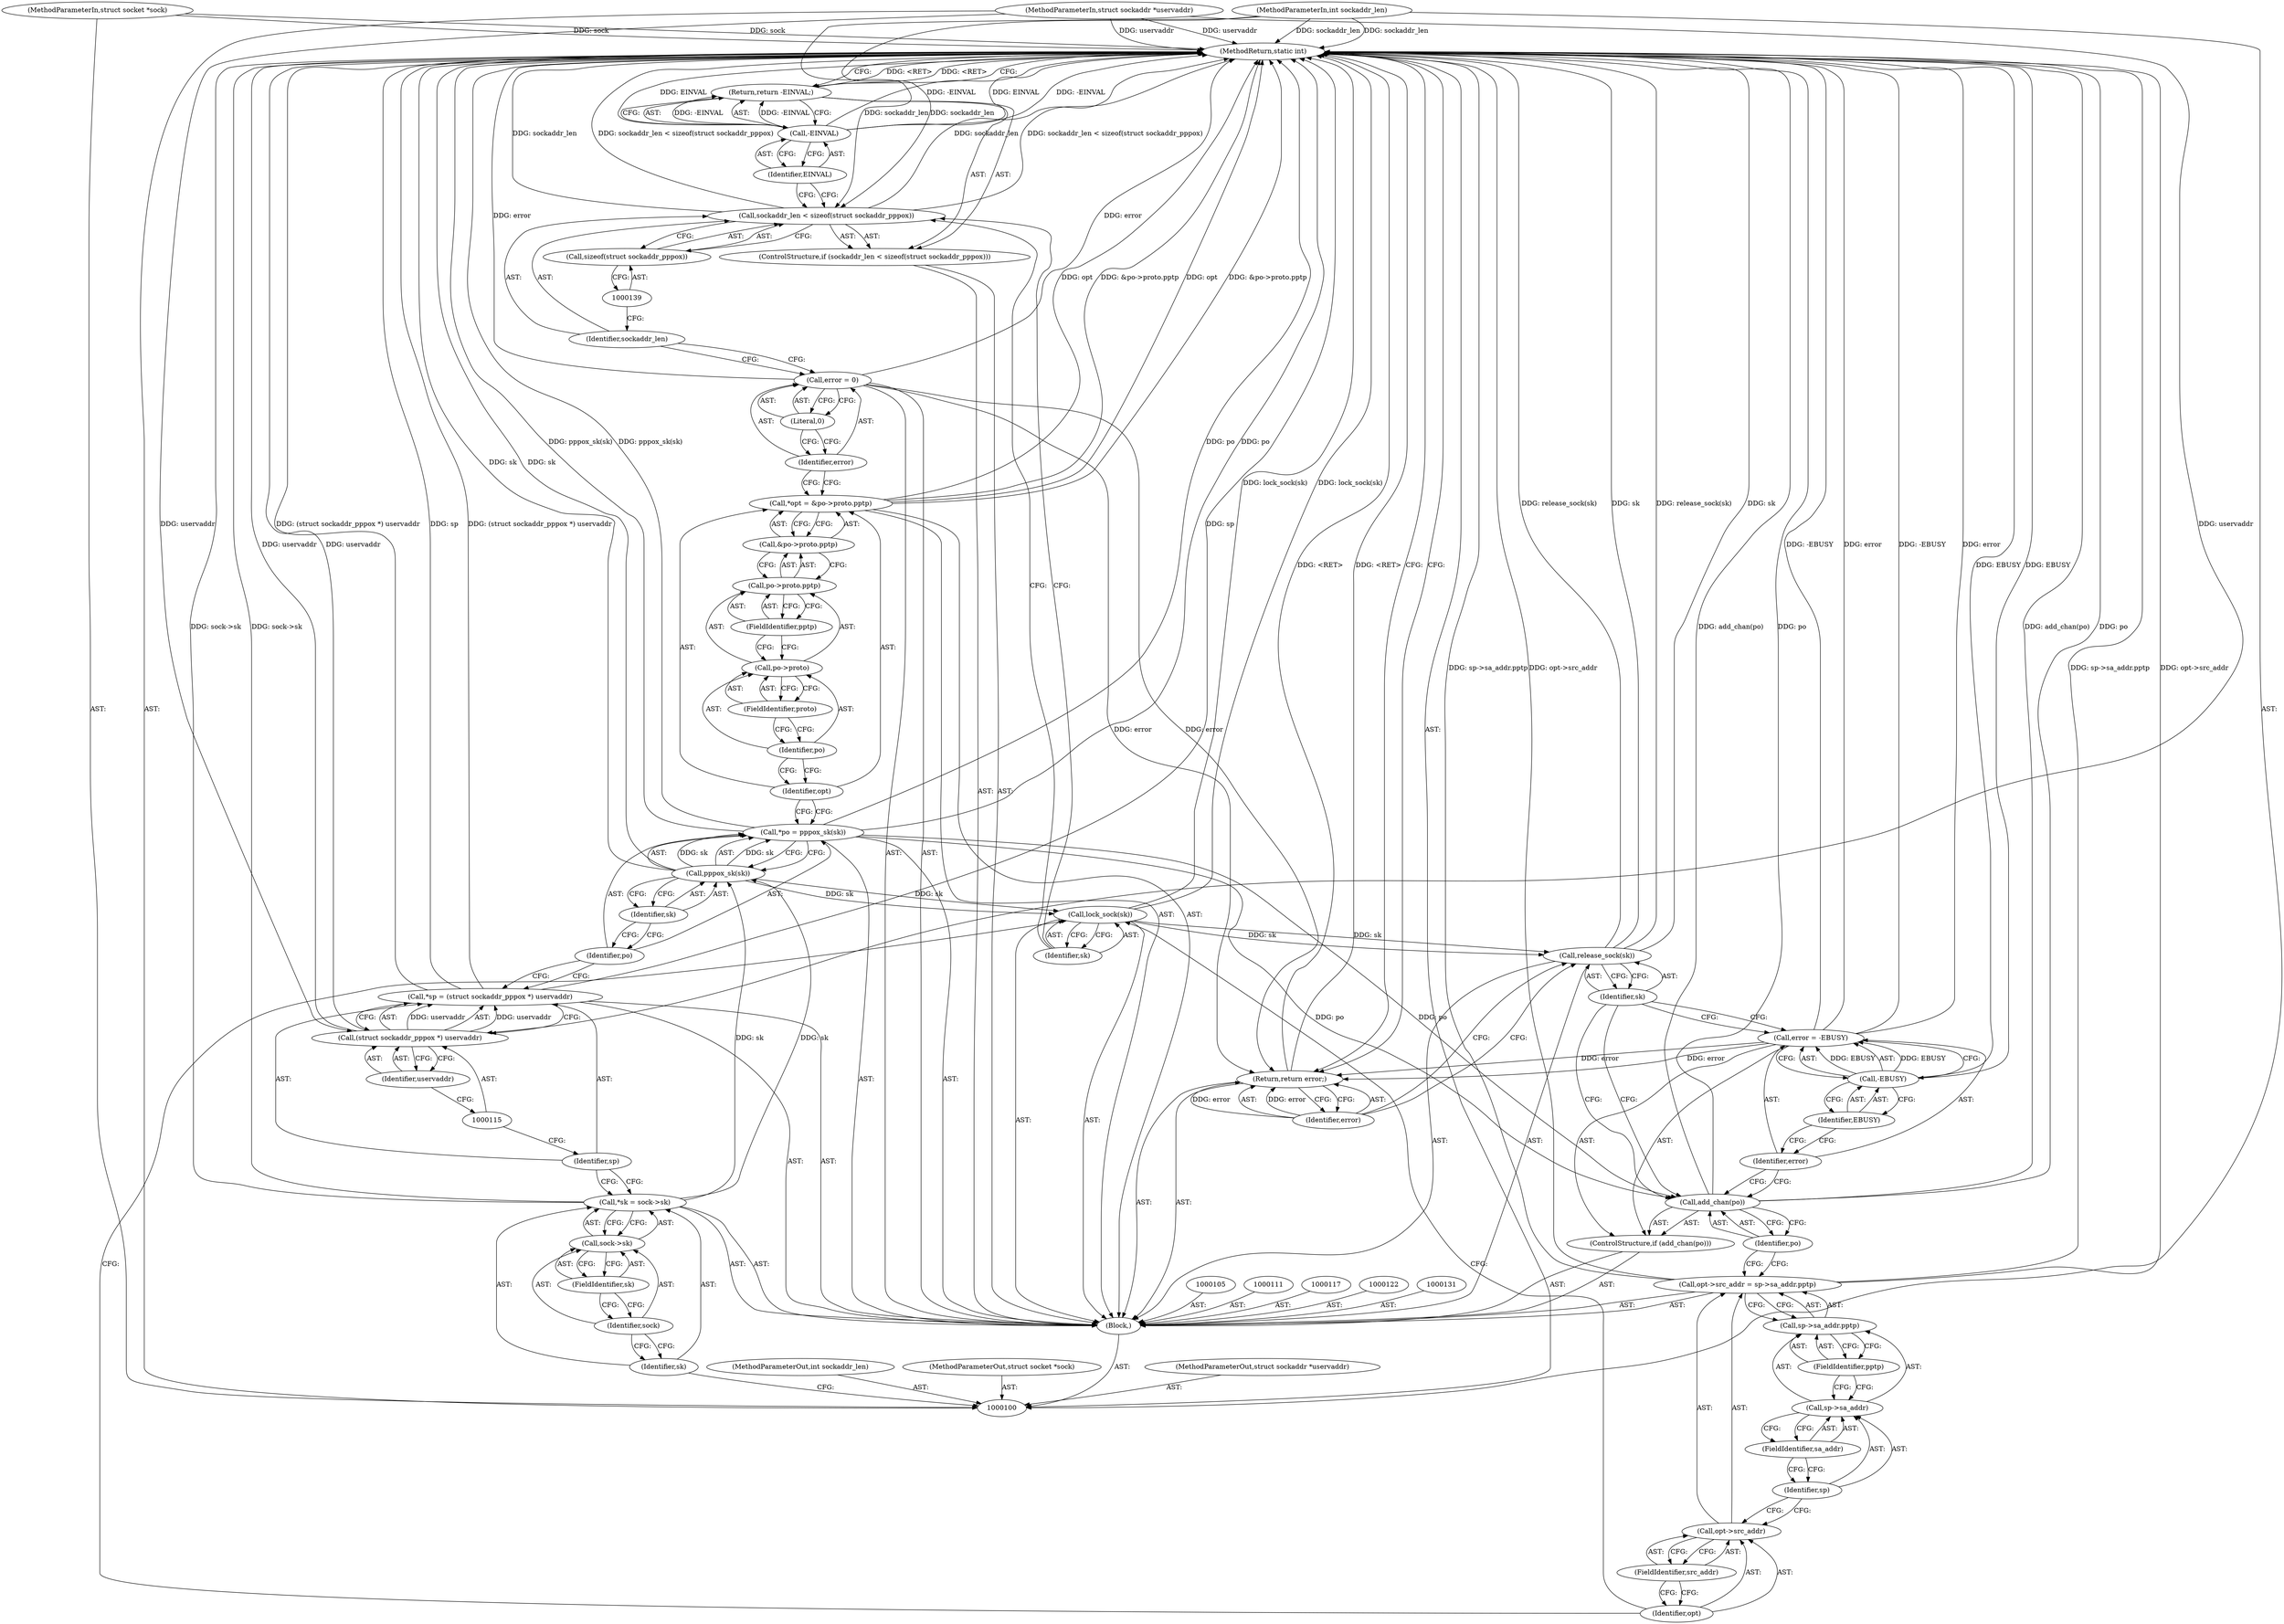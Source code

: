 digraph "0_linux_09ccfd238e5a0e670d8178cf50180ea81ae09ae1" {
"1000165" [label="(MethodReturn,static int)"];
"1000101" [label="(MethodParameterIn,struct socket *sock)"];
"1000230" [label="(MethodParameterOut,struct socket *sock)"];
"1000102" [label="(MethodParameterIn,struct sockaddr *uservaddr)"];
"1000231" [label="(MethodParameterOut,struct sockaddr *uservaddr)"];
"1000135" [label="(ControlStructure,if (sockaddr_len < sizeof(struct sockaddr_pppox)))"];
"1000138" [label="(Call,sizeof(struct sockaddr_pppox))"];
"1000136" [label="(Call,sockaddr_len < sizeof(struct sockaddr_pppox))"];
"1000137" [label="(Identifier,sockaddr_len)"];
"1000142" [label="(Identifier,EINVAL)"];
"1000140" [label="(Return,return -EINVAL;)"];
"1000141" [label="(Call,-EINVAL)"];
"1000144" [label="(Identifier,sk)"];
"1000143" [label="(Call,lock_sock(sk))"];
"1000149" [label="(Call,sp->sa_addr.pptp)"];
"1000150" [label="(Call,sp->sa_addr)"];
"1000151" [label="(Identifier,sp)"];
"1000145" [label="(Call,opt->src_addr = sp->sa_addr.pptp)"];
"1000146" [label="(Call,opt->src_addr)"];
"1000147" [label="(Identifier,opt)"];
"1000152" [label="(FieldIdentifier,sa_addr)"];
"1000153" [label="(FieldIdentifier,pptp)"];
"1000148" [label="(FieldIdentifier,src_addr)"];
"1000154" [label="(ControlStructure,if (add_chan(po)))"];
"1000156" [label="(Identifier,po)"];
"1000155" [label="(Call,add_chan(po))"];
"1000159" [label="(Call,-EBUSY)"];
"1000160" [label="(Identifier,EBUSY)"];
"1000157" [label="(Call,error = -EBUSY)"];
"1000158" [label="(Identifier,error)"];
"1000161" [label="(Call,release_sock(sk))"];
"1000162" [label="(Identifier,sk)"];
"1000103" [label="(MethodParameterIn,int sockaddr_len)"];
"1000232" [label="(MethodParameterOut,int sockaddr_len)"];
"1000163" [label="(Return,return error;)"];
"1000164" [label="(Identifier,error)"];
"1000104" [label="(Block,)"];
"1000106" [label="(Call,*sk = sock->sk)"];
"1000107" [label="(Identifier,sk)"];
"1000108" [label="(Call,sock->sk)"];
"1000109" [label="(Identifier,sock)"];
"1000110" [label="(FieldIdentifier,sk)"];
"1000112" [label="(Call,*sp = (struct sockaddr_pppox *) uservaddr)"];
"1000113" [label="(Identifier,sp)"];
"1000114" [label="(Call,(struct sockaddr_pppox *) uservaddr)"];
"1000116" [label="(Identifier,uservaddr)"];
"1000118" [label="(Call,*po = pppox_sk(sk))"];
"1000119" [label="(Identifier,po)"];
"1000120" [label="(Call,pppox_sk(sk))"];
"1000121" [label="(Identifier,sk)"];
"1000123" [label="(Call,*opt = &po->proto.pptp)"];
"1000124" [label="(Identifier,opt)"];
"1000125" [label="(Call,&po->proto.pptp)"];
"1000126" [label="(Call,po->proto.pptp)"];
"1000127" [label="(Call,po->proto)"];
"1000128" [label="(Identifier,po)"];
"1000129" [label="(FieldIdentifier,proto)"];
"1000130" [label="(FieldIdentifier,pptp)"];
"1000134" [label="(Literal,0)"];
"1000132" [label="(Call,error = 0)"];
"1000133" [label="(Identifier,error)"];
"1000165" -> "1000100"  [label="AST: "];
"1000165" -> "1000140"  [label="CFG: "];
"1000165" -> "1000163"  [label="CFG: "];
"1000157" -> "1000165"  [label="DDG: -EBUSY"];
"1000157" -> "1000165"  [label="DDG: error"];
"1000141" -> "1000165"  [label="DDG: EINVAL"];
"1000141" -> "1000165"  [label="DDG: -EINVAL"];
"1000123" -> "1000165"  [label="DDG: &po->proto.pptp"];
"1000123" -> "1000165"  [label="DDG: opt"];
"1000106" -> "1000165"  [label="DDG: sock->sk"];
"1000120" -> "1000165"  [label="DDG: sk"];
"1000145" -> "1000165"  [label="DDG: sp->sa_addr.pptp"];
"1000145" -> "1000165"  [label="DDG: opt->src_addr"];
"1000118" -> "1000165"  [label="DDG: po"];
"1000118" -> "1000165"  [label="DDG: pppox_sk(sk)"];
"1000112" -> "1000165"  [label="DDG: (struct sockaddr_pppox *) uservaddr"];
"1000112" -> "1000165"  [label="DDG: sp"];
"1000159" -> "1000165"  [label="DDG: EBUSY"];
"1000155" -> "1000165"  [label="DDG: add_chan(po)"];
"1000155" -> "1000165"  [label="DDG: po"];
"1000103" -> "1000165"  [label="DDG: sockaddr_len"];
"1000132" -> "1000165"  [label="DDG: error"];
"1000102" -> "1000165"  [label="DDG: uservaddr"];
"1000101" -> "1000165"  [label="DDG: sock"];
"1000143" -> "1000165"  [label="DDG: lock_sock(sk)"];
"1000136" -> "1000165"  [label="DDG: sockaddr_len < sizeof(struct sockaddr_pppox)"];
"1000136" -> "1000165"  [label="DDG: sockaddr_len"];
"1000161" -> "1000165"  [label="DDG: sk"];
"1000161" -> "1000165"  [label="DDG: release_sock(sk)"];
"1000114" -> "1000165"  [label="DDG: uservaddr"];
"1000140" -> "1000165"  [label="DDG: <RET>"];
"1000163" -> "1000165"  [label="DDG: <RET>"];
"1000101" -> "1000100"  [label="AST: "];
"1000101" -> "1000165"  [label="DDG: sock"];
"1000230" -> "1000100"  [label="AST: "];
"1000102" -> "1000100"  [label="AST: "];
"1000102" -> "1000165"  [label="DDG: uservaddr"];
"1000102" -> "1000114"  [label="DDG: uservaddr"];
"1000231" -> "1000100"  [label="AST: "];
"1000135" -> "1000104"  [label="AST: "];
"1000136" -> "1000135"  [label="AST: "];
"1000140" -> "1000135"  [label="AST: "];
"1000138" -> "1000136"  [label="AST: "];
"1000138" -> "1000139"  [label="CFG: "];
"1000139" -> "1000138"  [label="AST: "];
"1000136" -> "1000138"  [label="CFG: "];
"1000136" -> "1000135"  [label="AST: "];
"1000136" -> "1000138"  [label="CFG: "];
"1000137" -> "1000136"  [label="AST: "];
"1000138" -> "1000136"  [label="AST: "];
"1000142" -> "1000136"  [label="CFG: "];
"1000144" -> "1000136"  [label="CFG: "];
"1000136" -> "1000165"  [label="DDG: sockaddr_len < sizeof(struct sockaddr_pppox)"];
"1000136" -> "1000165"  [label="DDG: sockaddr_len"];
"1000103" -> "1000136"  [label="DDG: sockaddr_len"];
"1000137" -> "1000136"  [label="AST: "];
"1000137" -> "1000132"  [label="CFG: "];
"1000139" -> "1000137"  [label="CFG: "];
"1000142" -> "1000141"  [label="AST: "];
"1000142" -> "1000136"  [label="CFG: "];
"1000141" -> "1000142"  [label="CFG: "];
"1000140" -> "1000135"  [label="AST: "];
"1000140" -> "1000141"  [label="CFG: "];
"1000141" -> "1000140"  [label="AST: "];
"1000165" -> "1000140"  [label="CFG: "];
"1000140" -> "1000165"  [label="DDG: <RET>"];
"1000141" -> "1000140"  [label="DDG: -EINVAL"];
"1000141" -> "1000140"  [label="AST: "];
"1000141" -> "1000142"  [label="CFG: "];
"1000142" -> "1000141"  [label="AST: "];
"1000140" -> "1000141"  [label="CFG: "];
"1000141" -> "1000165"  [label="DDG: EINVAL"];
"1000141" -> "1000165"  [label="DDG: -EINVAL"];
"1000141" -> "1000140"  [label="DDG: -EINVAL"];
"1000144" -> "1000143"  [label="AST: "];
"1000144" -> "1000136"  [label="CFG: "];
"1000143" -> "1000144"  [label="CFG: "];
"1000143" -> "1000104"  [label="AST: "];
"1000143" -> "1000144"  [label="CFG: "];
"1000144" -> "1000143"  [label="AST: "];
"1000147" -> "1000143"  [label="CFG: "];
"1000143" -> "1000165"  [label="DDG: lock_sock(sk)"];
"1000120" -> "1000143"  [label="DDG: sk"];
"1000143" -> "1000161"  [label="DDG: sk"];
"1000149" -> "1000145"  [label="AST: "];
"1000149" -> "1000153"  [label="CFG: "];
"1000150" -> "1000149"  [label="AST: "];
"1000153" -> "1000149"  [label="AST: "];
"1000145" -> "1000149"  [label="CFG: "];
"1000150" -> "1000149"  [label="AST: "];
"1000150" -> "1000152"  [label="CFG: "];
"1000151" -> "1000150"  [label="AST: "];
"1000152" -> "1000150"  [label="AST: "];
"1000153" -> "1000150"  [label="CFG: "];
"1000151" -> "1000150"  [label="AST: "];
"1000151" -> "1000146"  [label="CFG: "];
"1000152" -> "1000151"  [label="CFG: "];
"1000145" -> "1000104"  [label="AST: "];
"1000145" -> "1000149"  [label="CFG: "];
"1000146" -> "1000145"  [label="AST: "];
"1000149" -> "1000145"  [label="AST: "];
"1000156" -> "1000145"  [label="CFG: "];
"1000145" -> "1000165"  [label="DDG: sp->sa_addr.pptp"];
"1000145" -> "1000165"  [label="DDG: opt->src_addr"];
"1000146" -> "1000145"  [label="AST: "];
"1000146" -> "1000148"  [label="CFG: "];
"1000147" -> "1000146"  [label="AST: "];
"1000148" -> "1000146"  [label="AST: "];
"1000151" -> "1000146"  [label="CFG: "];
"1000147" -> "1000146"  [label="AST: "];
"1000147" -> "1000143"  [label="CFG: "];
"1000148" -> "1000147"  [label="CFG: "];
"1000152" -> "1000150"  [label="AST: "];
"1000152" -> "1000151"  [label="CFG: "];
"1000150" -> "1000152"  [label="CFG: "];
"1000153" -> "1000149"  [label="AST: "];
"1000153" -> "1000150"  [label="CFG: "];
"1000149" -> "1000153"  [label="CFG: "];
"1000148" -> "1000146"  [label="AST: "];
"1000148" -> "1000147"  [label="CFG: "];
"1000146" -> "1000148"  [label="CFG: "];
"1000154" -> "1000104"  [label="AST: "];
"1000155" -> "1000154"  [label="AST: "];
"1000157" -> "1000154"  [label="AST: "];
"1000156" -> "1000155"  [label="AST: "];
"1000156" -> "1000145"  [label="CFG: "];
"1000155" -> "1000156"  [label="CFG: "];
"1000155" -> "1000154"  [label="AST: "];
"1000155" -> "1000156"  [label="CFG: "];
"1000156" -> "1000155"  [label="AST: "];
"1000158" -> "1000155"  [label="CFG: "];
"1000162" -> "1000155"  [label="CFG: "];
"1000155" -> "1000165"  [label="DDG: add_chan(po)"];
"1000155" -> "1000165"  [label="DDG: po"];
"1000118" -> "1000155"  [label="DDG: po"];
"1000159" -> "1000157"  [label="AST: "];
"1000159" -> "1000160"  [label="CFG: "];
"1000160" -> "1000159"  [label="AST: "];
"1000157" -> "1000159"  [label="CFG: "];
"1000159" -> "1000165"  [label="DDG: EBUSY"];
"1000159" -> "1000157"  [label="DDG: EBUSY"];
"1000160" -> "1000159"  [label="AST: "];
"1000160" -> "1000158"  [label="CFG: "];
"1000159" -> "1000160"  [label="CFG: "];
"1000157" -> "1000154"  [label="AST: "];
"1000157" -> "1000159"  [label="CFG: "];
"1000158" -> "1000157"  [label="AST: "];
"1000159" -> "1000157"  [label="AST: "];
"1000162" -> "1000157"  [label="CFG: "];
"1000157" -> "1000165"  [label="DDG: -EBUSY"];
"1000157" -> "1000165"  [label="DDG: error"];
"1000159" -> "1000157"  [label="DDG: EBUSY"];
"1000157" -> "1000163"  [label="DDG: error"];
"1000158" -> "1000157"  [label="AST: "];
"1000158" -> "1000155"  [label="CFG: "];
"1000160" -> "1000158"  [label="CFG: "];
"1000161" -> "1000104"  [label="AST: "];
"1000161" -> "1000162"  [label="CFG: "];
"1000162" -> "1000161"  [label="AST: "];
"1000164" -> "1000161"  [label="CFG: "];
"1000161" -> "1000165"  [label="DDG: sk"];
"1000161" -> "1000165"  [label="DDG: release_sock(sk)"];
"1000143" -> "1000161"  [label="DDG: sk"];
"1000162" -> "1000161"  [label="AST: "];
"1000162" -> "1000157"  [label="CFG: "];
"1000162" -> "1000155"  [label="CFG: "];
"1000161" -> "1000162"  [label="CFG: "];
"1000103" -> "1000100"  [label="AST: "];
"1000103" -> "1000165"  [label="DDG: sockaddr_len"];
"1000103" -> "1000136"  [label="DDG: sockaddr_len"];
"1000232" -> "1000100"  [label="AST: "];
"1000163" -> "1000104"  [label="AST: "];
"1000163" -> "1000164"  [label="CFG: "];
"1000164" -> "1000163"  [label="AST: "];
"1000165" -> "1000163"  [label="CFG: "];
"1000163" -> "1000165"  [label="DDG: <RET>"];
"1000164" -> "1000163"  [label="DDG: error"];
"1000157" -> "1000163"  [label="DDG: error"];
"1000132" -> "1000163"  [label="DDG: error"];
"1000164" -> "1000163"  [label="AST: "];
"1000164" -> "1000161"  [label="CFG: "];
"1000163" -> "1000164"  [label="CFG: "];
"1000164" -> "1000163"  [label="DDG: error"];
"1000104" -> "1000100"  [label="AST: "];
"1000105" -> "1000104"  [label="AST: "];
"1000106" -> "1000104"  [label="AST: "];
"1000111" -> "1000104"  [label="AST: "];
"1000112" -> "1000104"  [label="AST: "];
"1000117" -> "1000104"  [label="AST: "];
"1000118" -> "1000104"  [label="AST: "];
"1000122" -> "1000104"  [label="AST: "];
"1000123" -> "1000104"  [label="AST: "];
"1000131" -> "1000104"  [label="AST: "];
"1000132" -> "1000104"  [label="AST: "];
"1000135" -> "1000104"  [label="AST: "];
"1000143" -> "1000104"  [label="AST: "];
"1000145" -> "1000104"  [label="AST: "];
"1000154" -> "1000104"  [label="AST: "];
"1000161" -> "1000104"  [label="AST: "];
"1000163" -> "1000104"  [label="AST: "];
"1000106" -> "1000104"  [label="AST: "];
"1000106" -> "1000108"  [label="CFG: "];
"1000107" -> "1000106"  [label="AST: "];
"1000108" -> "1000106"  [label="AST: "];
"1000113" -> "1000106"  [label="CFG: "];
"1000106" -> "1000165"  [label="DDG: sock->sk"];
"1000106" -> "1000120"  [label="DDG: sk"];
"1000107" -> "1000106"  [label="AST: "];
"1000107" -> "1000100"  [label="CFG: "];
"1000109" -> "1000107"  [label="CFG: "];
"1000108" -> "1000106"  [label="AST: "];
"1000108" -> "1000110"  [label="CFG: "];
"1000109" -> "1000108"  [label="AST: "];
"1000110" -> "1000108"  [label="AST: "];
"1000106" -> "1000108"  [label="CFG: "];
"1000109" -> "1000108"  [label="AST: "];
"1000109" -> "1000107"  [label="CFG: "];
"1000110" -> "1000109"  [label="CFG: "];
"1000110" -> "1000108"  [label="AST: "];
"1000110" -> "1000109"  [label="CFG: "];
"1000108" -> "1000110"  [label="CFG: "];
"1000112" -> "1000104"  [label="AST: "];
"1000112" -> "1000114"  [label="CFG: "];
"1000113" -> "1000112"  [label="AST: "];
"1000114" -> "1000112"  [label="AST: "];
"1000119" -> "1000112"  [label="CFG: "];
"1000112" -> "1000165"  [label="DDG: (struct sockaddr_pppox *) uservaddr"];
"1000112" -> "1000165"  [label="DDG: sp"];
"1000114" -> "1000112"  [label="DDG: uservaddr"];
"1000113" -> "1000112"  [label="AST: "];
"1000113" -> "1000106"  [label="CFG: "];
"1000115" -> "1000113"  [label="CFG: "];
"1000114" -> "1000112"  [label="AST: "];
"1000114" -> "1000116"  [label="CFG: "];
"1000115" -> "1000114"  [label="AST: "];
"1000116" -> "1000114"  [label="AST: "];
"1000112" -> "1000114"  [label="CFG: "];
"1000114" -> "1000165"  [label="DDG: uservaddr"];
"1000114" -> "1000112"  [label="DDG: uservaddr"];
"1000102" -> "1000114"  [label="DDG: uservaddr"];
"1000116" -> "1000114"  [label="AST: "];
"1000116" -> "1000115"  [label="CFG: "];
"1000114" -> "1000116"  [label="CFG: "];
"1000118" -> "1000104"  [label="AST: "];
"1000118" -> "1000120"  [label="CFG: "];
"1000119" -> "1000118"  [label="AST: "];
"1000120" -> "1000118"  [label="AST: "];
"1000124" -> "1000118"  [label="CFG: "];
"1000118" -> "1000165"  [label="DDG: po"];
"1000118" -> "1000165"  [label="DDG: pppox_sk(sk)"];
"1000120" -> "1000118"  [label="DDG: sk"];
"1000118" -> "1000155"  [label="DDG: po"];
"1000119" -> "1000118"  [label="AST: "];
"1000119" -> "1000112"  [label="CFG: "];
"1000121" -> "1000119"  [label="CFG: "];
"1000120" -> "1000118"  [label="AST: "];
"1000120" -> "1000121"  [label="CFG: "];
"1000121" -> "1000120"  [label="AST: "];
"1000118" -> "1000120"  [label="CFG: "];
"1000120" -> "1000165"  [label="DDG: sk"];
"1000120" -> "1000118"  [label="DDG: sk"];
"1000106" -> "1000120"  [label="DDG: sk"];
"1000120" -> "1000143"  [label="DDG: sk"];
"1000121" -> "1000120"  [label="AST: "];
"1000121" -> "1000119"  [label="CFG: "];
"1000120" -> "1000121"  [label="CFG: "];
"1000123" -> "1000104"  [label="AST: "];
"1000123" -> "1000125"  [label="CFG: "];
"1000124" -> "1000123"  [label="AST: "];
"1000125" -> "1000123"  [label="AST: "];
"1000133" -> "1000123"  [label="CFG: "];
"1000123" -> "1000165"  [label="DDG: &po->proto.pptp"];
"1000123" -> "1000165"  [label="DDG: opt"];
"1000124" -> "1000123"  [label="AST: "];
"1000124" -> "1000118"  [label="CFG: "];
"1000128" -> "1000124"  [label="CFG: "];
"1000125" -> "1000123"  [label="AST: "];
"1000125" -> "1000126"  [label="CFG: "];
"1000126" -> "1000125"  [label="AST: "];
"1000123" -> "1000125"  [label="CFG: "];
"1000126" -> "1000125"  [label="AST: "];
"1000126" -> "1000130"  [label="CFG: "];
"1000127" -> "1000126"  [label="AST: "];
"1000130" -> "1000126"  [label="AST: "];
"1000125" -> "1000126"  [label="CFG: "];
"1000127" -> "1000126"  [label="AST: "];
"1000127" -> "1000129"  [label="CFG: "];
"1000128" -> "1000127"  [label="AST: "];
"1000129" -> "1000127"  [label="AST: "];
"1000130" -> "1000127"  [label="CFG: "];
"1000128" -> "1000127"  [label="AST: "];
"1000128" -> "1000124"  [label="CFG: "];
"1000129" -> "1000128"  [label="CFG: "];
"1000129" -> "1000127"  [label="AST: "];
"1000129" -> "1000128"  [label="CFG: "];
"1000127" -> "1000129"  [label="CFG: "];
"1000130" -> "1000126"  [label="AST: "];
"1000130" -> "1000127"  [label="CFG: "];
"1000126" -> "1000130"  [label="CFG: "];
"1000134" -> "1000132"  [label="AST: "];
"1000134" -> "1000133"  [label="CFG: "];
"1000132" -> "1000134"  [label="CFG: "];
"1000132" -> "1000104"  [label="AST: "];
"1000132" -> "1000134"  [label="CFG: "];
"1000133" -> "1000132"  [label="AST: "];
"1000134" -> "1000132"  [label="AST: "];
"1000137" -> "1000132"  [label="CFG: "];
"1000132" -> "1000165"  [label="DDG: error"];
"1000132" -> "1000163"  [label="DDG: error"];
"1000133" -> "1000132"  [label="AST: "];
"1000133" -> "1000123"  [label="CFG: "];
"1000134" -> "1000133"  [label="CFG: "];
}
